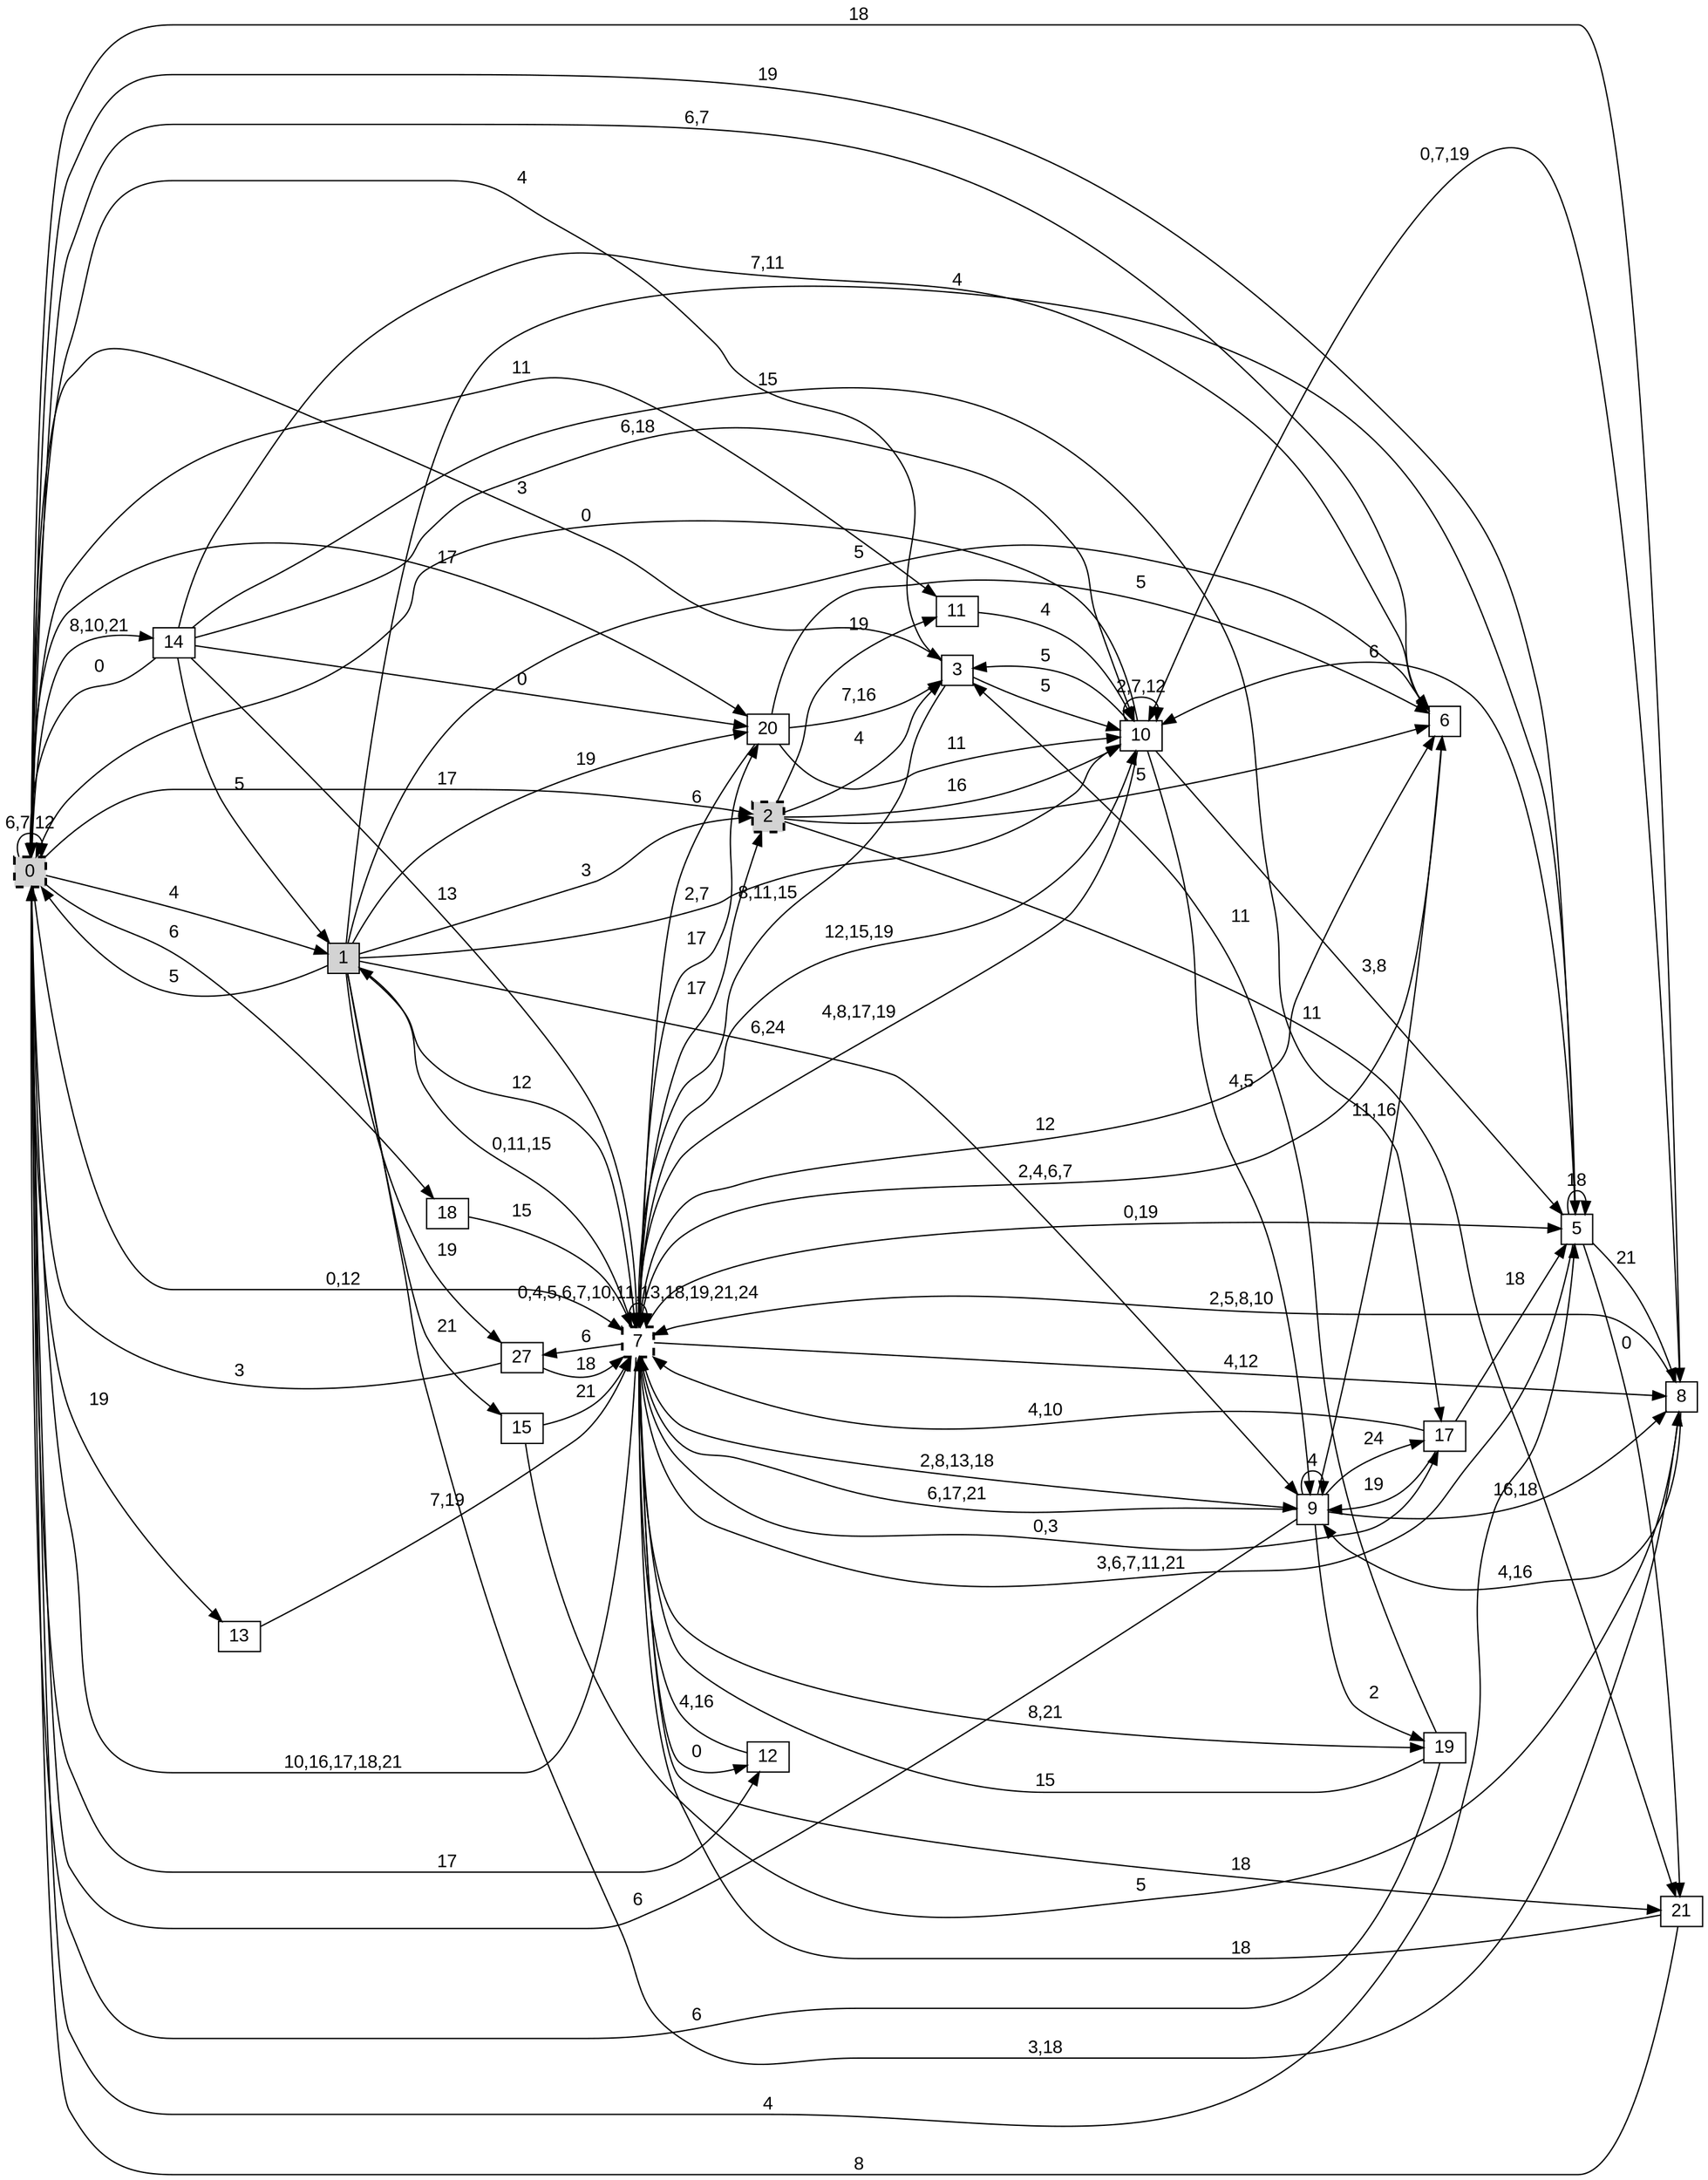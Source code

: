 digraph "NDFA" {
  rankdir=LR
  node [shape=box width=0.1 height=0.1 fontname=Arial]
  edge [fontname=Arial]
/* Estados */
 s0 [label="0" style="filled,bold,dashed"] /* I:1 F:1 D:0 */
 s1 [label="1" style="filled"] /* I:1 F:0 D:0 */
 s2 [label="2" style="filled,bold,dashed"] /* I:1 F:1 D:0 */
 s3 [label="3" ] /* I:0 F:0 D:0 */
 s5 [label="5" ] /* I:0 F:0 D:0 */
 s6 [label="6" ] /* I:0 F:0 D:0 */
 s7 [label="7" style="bold,dashed"] /* I:0 F:1 D:0 */
 s8 [label="8" ] /* I:0 F:0 D:0 */
 s9 [label="9" ] /* I:0 F:0 D:0 */
 s10 [label="10" ] /* I:0 F:0 D:0 */
 s11 [label="11" ] /* I:0 F:0 D:0 */
 s12 [label="12" ] /* I:0 F:0 D:0 */
 s13 [label="13" ] /* I:0 F:0 D:0 */
 s14 [label="14" ] /* I:0 F:0 D:0 */
 s15 [label="15" ] /* I:0 F:0 D:0 */
 s17 [label="17" ] /* I:0 F:0 D:0 */
 s18 [label="18" ] /* I:0 F:0 D:0 */
 s19 [label="19" ] /* I:0 F:0 D:0 */
 s20 [label="20" ] /* I:0 F:0 D:0 */
 s21 [label="21" ] /* I:0 F:0 D:0 */
 s27 [label="27" ] /* I:0 F:0 D:0 */
/* Transiciones */
  s0 -> s0 [label="6,7,12"]
  s0 -> s1 [label="4"]
  s0 -> s2 [label="17"]
  s0 -> s3 [label="3"]
  s0 -> s5 [label="4"]
  s0 -> s6 [label="6,7"]
  s0 -> s7 [label="0,12"]
  s0 -> s8 [label="18"]
  s0 -> s11 [label="11"]
  s0 -> s12 [label="17"]
  s0 -> s13 [label="19"]
  s0 -> s14 [label="8,10,21"]
  s0 -> s18 [label="6"]
  s0 -> s20 [label="17"]
  s1 -> s0 [label="5"]
  s1 -> s2 [label="3"]
  s1 -> s5 [label="4"]
  s1 -> s6 [label="5"]
  s1 -> s7 [label="12"]
  s1 -> s8 [label="3,18"]
  s1 -> s9 [label="6,24"]
  s1 -> s10 [label="2,7"]
  s1 -> s15 [label="21"]
  s1 -> s20 [label="19"]
  s1 -> s27 [label="19"]
  s2 -> s3 [label="4"]
  s2 -> s6 [label="5"]
  s2 -> s10 [label="16"]
  s2 -> s11 [label="19"]
  s2 -> s21 [label="11"]
  s3 -> s0 [label="4"]
  s3 -> s7 [label="8,11,15"]
  s3 -> s10 [label="5"]
  s5 -> s0 [label="19"]
  s5 -> s5 [label="18"]
  s5 -> s7 [label="3,6,7,11,21"]
  s5 -> s8 [label="21"]
  s5 -> s10 [label="6"]
  s5 -> s21 [label="0"]
  s6 -> s7 [label="2,4,6,7"]
  s7 -> s0 [label="10,16,17,18,21"]
  s7 -> s1 [label="0,11,15"]
  s7 -> s2 [label="17"]
  s7 -> s5 [label="0,19"]
  s7 -> s6 [label="12"]
  s7 -> s7 [label="0,4,5,6,7,10,11,13,18,19,21,24"]
  s7 -> s8 [label="4,12"]
  s7 -> s9 [label="2,8,13,18"]
  s7 -> s10 [label="12,15,19"]
  s7 -> s12 [label="0"]
  s7 -> s17 [label="0,3"]
  s7 -> s19 [label="8,21"]
  s7 -> s20 [label="17"]
  s7 -> s21 [label="18"]
  s7 -> s27 [label="6"]
  s8 -> s7 [label="2,5,8,10"]
  s8 -> s9 [label="4,16"]
  s8 -> s10 [label="0,7,19"]
  s9 -> s0 [label="6"]
  s9 -> s6 [label="11,16"]
  s9 -> s7 [label="6,17,21"]
  s9 -> s8 [label="16,18"]
  s9 -> s9 [label="4"]
  s9 -> s17 [label="24"]
  s9 -> s19 [label="2"]
  s10 -> s0 [label="0"]
  s10 -> s3 [label="5"]
  s10 -> s5 [label="3,8"]
  s10 -> s7 [label="4,8,17,19"]
  s10 -> s9 [label="4,5"]
  s10 -> s10 [label="2,7,12"]
  s11 -> s10 [label="4"]
  s12 -> s7 [label="4,16"]
  s13 -> s7 [label="7,19"]
  s14 -> s0 [label="0"]
  s14 -> s1 [label="5"]
  s14 -> s6 [label="7,11"]
  s14 -> s7 [label="13"]
  s14 -> s10 [label="6,18"]
  s14 -> s17 [label="15"]
  s14 -> s20 [label="0"]
  s15 -> s7 [label="21"]
  s15 -> s8 [label="5"]
  s17 -> s5 [label="18"]
  s17 -> s7 [label="4,10"]
  s17 -> s9 [label="19"]
  s18 -> s7 [label="15"]
  s19 -> s0 [label="6"]
  s19 -> s3 [label="11"]
  s19 -> s7 [label="15"]
  s20 -> s3 [label="7,16"]
  s20 -> s6 [label="5"]
  s20 -> s7 [label="6"]
  s20 -> s10 [label="11"]
  s21 -> s0 [label="8"]
  s21 -> s7 [label="18"]
  s27 -> s0 [label="3"]
  s27 -> s7 [label="18"]
}
